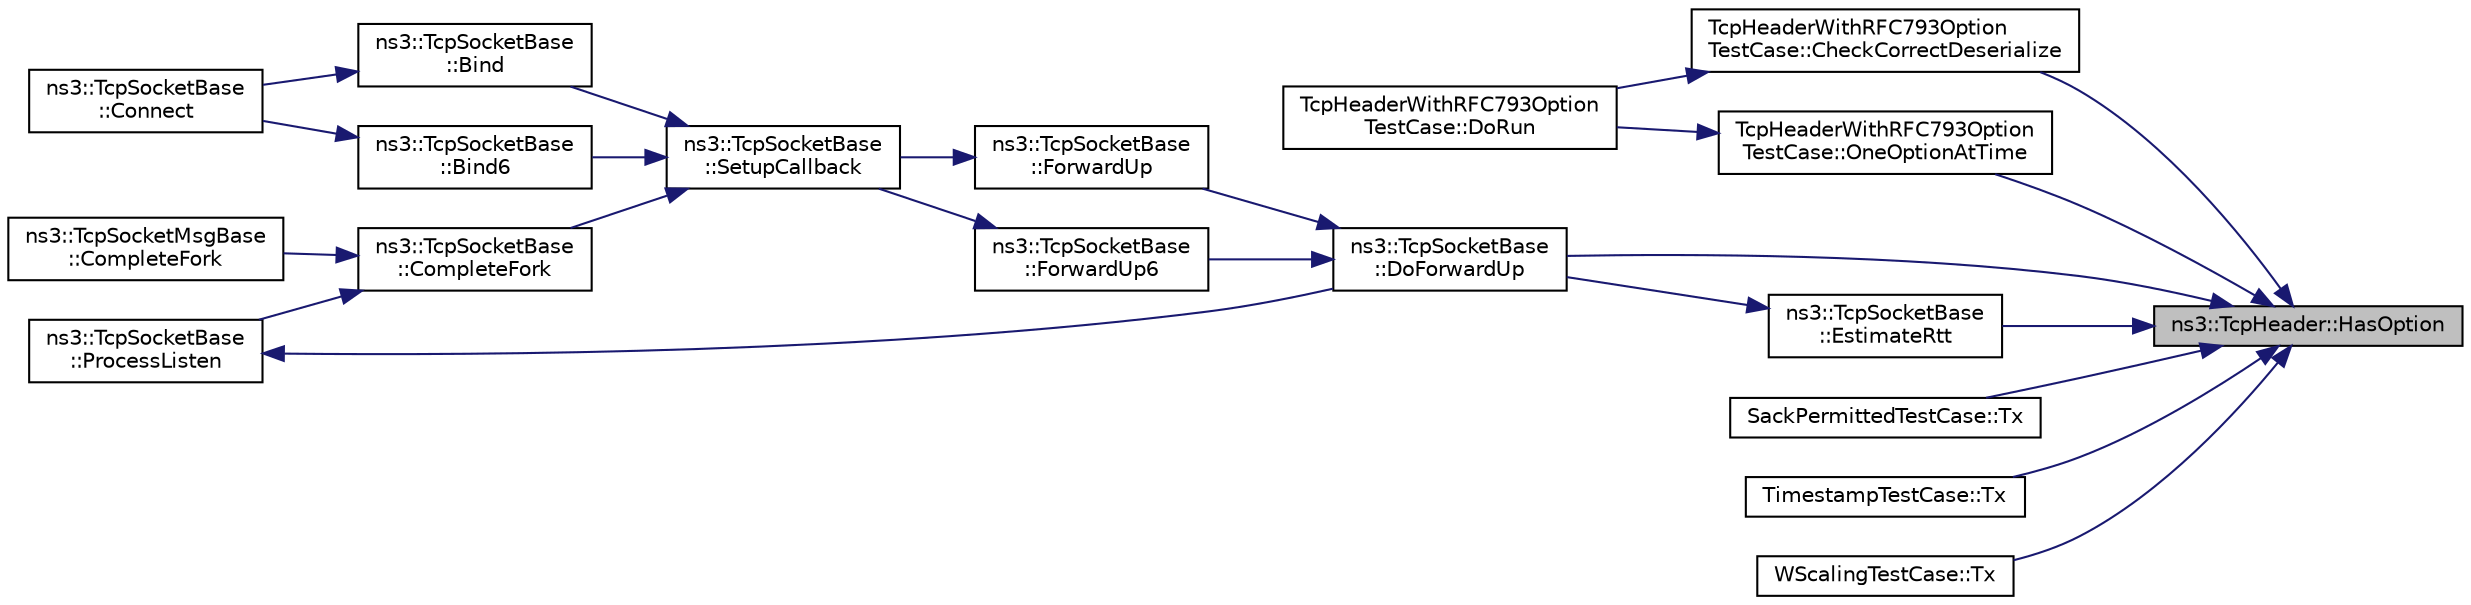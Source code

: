digraph "ns3::TcpHeader::HasOption"
{
 // LATEX_PDF_SIZE
  edge [fontname="Helvetica",fontsize="10",labelfontname="Helvetica",labelfontsize="10"];
  node [fontname="Helvetica",fontsize="10",shape=record];
  rankdir="RL";
  Node1 [label="ns3::TcpHeader::HasOption",height=0.2,width=0.4,color="black", fillcolor="grey75", style="filled", fontcolor="black",tooltip="Check if the header has the option specified."];
  Node1 -> Node2 [dir="back",color="midnightblue",fontsize="10",style="solid",fontname="Helvetica"];
  Node2 [label="TcpHeaderWithRFC793Option\lTestCase::CheckCorrectDeserialize",height=0.2,width=0.4,color="black", fillcolor="white", style="filled",URL="$class_tcp_header_with_r_f_c793_option_test_case.html#ad8478f3d6d33caa92f933389f8d8419b",tooltip="Check the correct header deserialization."];
  Node2 -> Node3 [dir="back",color="midnightblue",fontsize="10",style="solid",fontname="Helvetica"];
  Node3 [label="TcpHeaderWithRFC793Option\lTestCase::DoRun",height=0.2,width=0.4,color="black", fillcolor="white", style="filled",URL="$class_tcp_header_with_r_f_c793_option_test_case.html#a52dc5f29802269d2d160f897a7933406",tooltip="Implementation to actually run this TestCase."];
  Node1 -> Node4 [dir="back",color="midnightblue",fontsize="10",style="solid",fontname="Helvetica"];
  Node4 [label="ns3::TcpSocketBase\l::DoForwardUp",height=0.2,width=0.4,color="black", fillcolor="white", style="filled",URL="$classns3_1_1_tcp_socket_base.html#ad5e7b21b9e9371bf9c19da5d3c56aac1",tooltip="Called by TcpSocketBase::ForwardUp{,6}()."];
  Node4 -> Node5 [dir="back",color="midnightblue",fontsize="10",style="solid",fontname="Helvetica"];
  Node5 [label="ns3::TcpSocketBase\l::ForwardUp",height=0.2,width=0.4,color="black", fillcolor="white", style="filled",URL="$classns3_1_1_tcp_socket_base.html#a2ebbcb9713facc9481341fcd972cdd82",tooltip="Called by the L3 protocol when it received a packet to pass on to TCP."];
  Node5 -> Node6 [dir="back",color="midnightblue",fontsize="10",style="solid",fontname="Helvetica"];
  Node6 [label="ns3::TcpSocketBase\l::SetupCallback",height=0.2,width=0.4,color="black", fillcolor="white", style="filled",URL="$classns3_1_1_tcp_socket_base.html#a18a50820f806878422527d507268c4ac",tooltip="Common part of the two Bind(), i.e."];
  Node6 -> Node7 [dir="back",color="midnightblue",fontsize="10",style="solid",fontname="Helvetica"];
  Node7 [label="ns3::TcpSocketBase\l::Bind",height=0.2,width=0.4,color="black", fillcolor="white", style="filled",URL="$classns3_1_1_tcp_socket_base.html#a7a9a87b74c1ce59ac89df8d9221681dd",tooltip="Allocate a local IPv4 endpoint for this socket."];
  Node7 -> Node8 [dir="back",color="midnightblue",fontsize="10",style="solid",fontname="Helvetica"];
  Node8 [label="ns3::TcpSocketBase\l::Connect",height=0.2,width=0.4,color="black", fillcolor="white", style="filled",URL="$classns3_1_1_tcp_socket_base.html#aabd08c9eb0ee3c88c855eb7268e392bf",tooltip="Initiate a connection to a remote host."];
  Node6 -> Node9 [dir="back",color="midnightblue",fontsize="10",style="solid",fontname="Helvetica"];
  Node9 [label="ns3::TcpSocketBase\l::Bind6",height=0.2,width=0.4,color="black", fillcolor="white", style="filled",URL="$classns3_1_1_tcp_socket_base.html#abe62bb701ac4f057199d5c34938a96a9",tooltip="Allocate a local IPv6 endpoint for this socket."];
  Node9 -> Node8 [dir="back",color="midnightblue",fontsize="10",style="solid",fontname="Helvetica"];
  Node6 -> Node10 [dir="back",color="midnightblue",fontsize="10",style="solid",fontname="Helvetica"];
  Node10 [label="ns3::TcpSocketBase\l::CompleteFork",height=0.2,width=0.4,color="black", fillcolor="white", style="filled",URL="$classns3_1_1_tcp_socket_base.html#abba7d4c43acb3f9356e348b970a882fb",tooltip="Complete a connection by forking the socket."];
  Node10 -> Node11 [dir="back",color="midnightblue",fontsize="10",style="solid",fontname="Helvetica"];
  Node11 [label="ns3::TcpSocketMsgBase\l::CompleteFork",height=0.2,width=0.4,color="black", fillcolor="white", style="filled",URL="$classns3_1_1_tcp_socket_msg_base.html#a1509ce6df2f3e5384889f03b5de06a45",tooltip="Complete a connection by forking the socket."];
  Node10 -> Node12 [dir="back",color="midnightblue",fontsize="10",style="solid",fontname="Helvetica"];
  Node12 [label="ns3::TcpSocketBase\l::ProcessListen",height=0.2,width=0.4,color="black", fillcolor="white", style="filled",URL="$classns3_1_1_tcp_socket_base.html#adc3976e8b42e884f5d99def1d5e2647f",tooltip="Received a packet upon LISTEN state."];
  Node12 -> Node4 [dir="back",color="midnightblue",fontsize="10",style="solid",fontname="Helvetica"];
  Node4 -> Node13 [dir="back",color="midnightblue",fontsize="10",style="solid",fontname="Helvetica"];
  Node13 [label="ns3::TcpSocketBase\l::ForwardUp6",height=0.2,width=0.4,color="black", fillcolor="white", style="filled",URL="$classns3_1_1_tcp_socket_base.html#aa0cd34b3562685596b2c3fd1e6a42a6f",tooltip="Called by the L3 protocol when it received a packet to pass on to TCP."];
  Node13 -> Node6 [dir="back",color="midnightblue",fontsize="10",style="solid",fontname="Helvetica"];
  Node1 -> Node14 [dir="back",color="midnightblue",fontsize="10",style="solid",fontname="Helvetica"];
  Node14 [label="ns3::TcpSocketBase\l::EstimateRtt",height=0.2,width=0.4,color="black", fillcolor="white", style="filled",URL="$classns3_1_1_tcp_socket_base.html#af10157be4b91fdefbc3f618baf6919b2",tooltip="Take into account the packet for RTT estimation."];
  Node14 -> Node4 [dir="back",color="midnightblue",fontsize="10",style="solid",fontname="Helvetica"];
  Node1 -> Node15 [dir="back",color="midnightblue",fontsize="10",style="solid",fontname="Helvetica"];
  Node15 [label="TcpHeaderWithRFC793Option\lTestCase::OneOptionAtTime",height=0.2,width=0.4,color="black", fillcolor="white", style="filled",URL="$class_tcp_header_with_r_f_c793_option_test_case.html#a4f736353f198886b49418a84756e48de",tooltip="Check an header with only one kind of option."];
  Node15 -> Node3 [dir="back",color="midnightblue",fontsize="10",style="solid",fontname="Helvetica"];
  Node1 -> Node16 [dir="back",color="midnightblue",fontsize="10",style="solid",fontname="Helvetica"];
  Node16 [label="SackPermittedTestCase::Tx",height=0.2,width=0.4,color="black", fillcolor="white", style="filled",URL="$class_sack_permitted_test_case.html#a1717f1215597e6f646188cdfbee00747",tooltip="Packet transmitted down to IP layer."];
  Node1 -> Node17 [dir="back",color="midnightblue",fontsize="10",style="solid",fontname="Helvetica"];
  Node17 [label="TimestampTestCase::Tx",height=0.2,width=0.4,color="black", fillcolor="white", style="filled",URL="$class_timestamp_test_case.html#a02dd67f62592b9ccd000ddd8f648d71e",tooltip="Packet transmitted down to IP layer."];
  Node1 -> Node18 [dir="back",color="midnightblue",fontsize="10",style="solid",fontname="Helvetica"];
  Node18 [label="WScalingTestCase::Tx",height=0.2,width=0.4,color="black", fillcolor="white", style="filled",URL="$class_w_scaling_test_case.html#a9246c9308c1ea06ada919f0981290f11",tooltip="Packet transmitted down to IP layer."];
}

